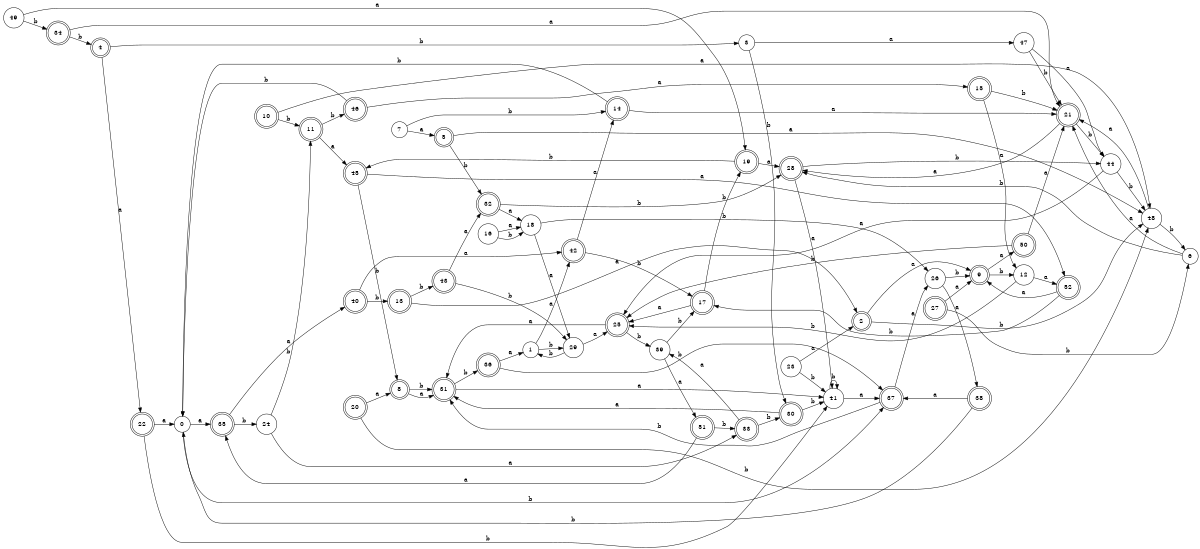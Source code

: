 digraph n43_10 {
__start0 [label="" shape="none"];

rankdir=LR;
size="8,5";

s0 [style="filled", color="black", fillcolor="white" shape="circle", label="0"];
s1 [style="filled", color="black", fillcolor="white" shape="circle", label="1"];
s2 [style="rounded,filled", color="black", fillcolor="white" shape="doublecircle", label="2"];
s3 [style="filled", color="black", fillcolor="white" shape="circle", label="3"];
s4 [style="rounded,filled", color="black", fillcolor="white" shape="doublecircle", label="4"];
s5 [style="rounded,filled", color="black", fillcolor="white" shape="doublecircle", label="5"];
s6 [style="filled", color="black", fillcolor="white" shape="circle", label="6"];
s7 [style="filled", color="black", fillcolor="white" shape="circle", label="7"];
s8 [style="rounded,filled", color="black", fillcolor="white" shape="doublecircle", label="8"];
s9 [style="rounded,filled", color="black", fillcolor="white" shape="doublecircle", label="9"];
s10 [style="rounded,filled", color="black", fillcolor="white" shape="doublecircle", label="10"];
s11 [style="rounded,filled", color="black", fillcolor="white" shape="doublecircle", label="11"];
s12 [style="filled", color="black", fillcolor="white" shape="circle", label="12"];
s13 [style="rounded,filled", color="black", fillcolor="white" shape="doublecircle", label="13"];
s14 [style="rounded,filled", color="black", fillcolor="white" shape="doublecircle", label="14"];
s15 [style="rounded,filled", color="black", fillcolor="white" shape="doublecircle", label="15"];
s16 [style="filled", color="black", fillcolor="white" shape="circle", label="16"];
s17 [style="rounded,filled", color="black", fillcolor="white" shape="doublecircle", label="17"];
s18 [style="filled", color="black", fillcolor="white" shape="circle", label="18"];
s19 [style="rounded,filled", color="black", fillcolor="white" shape="doublecircle", label="19"];
s20 [style="rounded,filled", color="black", fillcolor="white" shape="doublecircle", label="20"];
s21 [style="rounded,filled", color="black", fillcolor="white" shape="doublecircle", label="21"];
s22 [style="rounded,filled", color="black", fillcolor="white" shape="doublecircle", label="22"];
s23 [style="filled", color="black", fillcolor="white" shape="circle", label="23"];
s24 [style="filled", color="black", fillcolor="white" shape="circle", label="24"];
s25 [style="rounded,filled", color="black", fillcolor="white" shape="doublecircle", label="25"];
s26 [style="filled", color="black", fillcolor="white" shape="circle", label="26"];
s27 [style="rounded,filled", color="black", fillcolor="white" shape="doublecircle", label="27"];
s28 [style="rounded,filled", color="black", fillcolor="white" shape="doublecircle", label="28"];
s29 [style="filled", color="black", fillcolor="white" shape="circle", label="29"];
s30 [style="rounded,filled", color="black", fillcolor="white" shape="doublecircle", label="30"];
s31 [style="rounded,filled", color="black", fillcolor="white" shape="doublecircle", label="31"];
s32 [style="rounded,filled", color="black", fillcolor="white" shape="doublecircle", label="32"];
s33 [style="rounded,filled", color="black", fillcolor="white" shape="doublecircle", label="33"];
s34 [style="rounded,filled", color="black", fillcolor="white" shape="doublecircle", label="34"];
s35 [style="rounded,filled", color="black", fillcolor="white" shape="doublecircle", label="35"];
s36 [style="rounded,filled", color="black", fillcolor="white" shape="doublecircle", label="36"];
s37 [style="rounded,filled", color="black", fillcolor="white" shape="doublecircle", label="37"];
s38 [style="rounded,filled", color="black", fillcolor="white" shape="doublecircle", label="38"];
s39 [style="filled", color="black", fillcolor="white" shape="circle", label="39"];
s40 [style="rounded,filled", color="black", fillcolor="white" shape="doublecircle", label="40"];
s41 [style="filled", color="black", fillcolor="white" shape="circle", label="41"];
s42 [style="rounded,filled", color="black", fillcolor="white" shape="doublecircle", label="42"];
s43 [style="rounded,filled", color="black", fillcolor="white" shape="doublecircle", label="43"];
s44 [style="filled", color="black", fillcolor="white" shape="circle", label="44"];
s45 [style="rounded,filled", color="black", fillcolor="white" shape="doublecircle", label="45"];
s46 [style="rounded,filled", color="black", fillcolor="white" shape="doublecircle", label="46"];
s47 [style="filled", color="black", fillcolor="white" shape="circle", label="47"];
s48 [style="filled", color="black", fillcolor="white" shape="circle", label="48"];
s49 [style="filled", color="black", fillcolor="white" shape="circle", label="49"];
s50 [style="rounded,filled", color="black", fillcolor="white" shape="doublecircle", label="50"];
s51 [style="rounded,filled", color="black", fillcolor="white" shape="doublecircle", label="51"];
s52 [style="rounded,filled", color="black", fillcolor="white" shape="doublecircle", label="52"];
s0 -> s35 [label="a"];
s0 -> s37 [label="b"];
s1 -> s42 [label="a"];
s1 -> s29 [label="b"];
s2 -> s9 [label="a"];
s2 -> s48 [label="b"];
s3 -> s47 [label="a"];
s3 -> s30 [label="b"];
s4 -> s22 [label="a"];
s4 -> s3 [label="b"];
s5 -> s48 [label="a"];
s5 -> s32 [label="b"];
s6 -> s21 [label="a"];
s6 -> s28 [label="b"];
s7 -> s5 [label="a"];
s7 -> s14 [label="b"];
s8 -> s31 [label="a"];
s8 -> s31 [label="b"];
s9 -> s50 [label="a"];
s9 -> s12 [label="b"];
s10 -> s48 [label="a"];
s10 -> s11 [label="b"];
s11 -> s45 [label="a"];
s11 -> s46 [label="b"];
s12 -> s52 [label="a"];
s12 -> s25 [label="b"];
s13 -> s2 [label="a"];
s13 -> s43 [label="b"];
s14 -> s21 [label="a"];
s14 -> s0 [label="b"];
s15 -> s12 [label="a"];
s15 -> s21 [label="b"];
s16 -> s18 [label="a"];
s16 -> s18 [label="b"];
s17 -> s25 [label="a"];
s17 -> s19 [label="b"];
s18 -> s29 [label="a"];
s18 -> s26 [label="b"];
s19 -> s28 [label="a"];
s19 -> s45 [label="b"];
s20 -> s8 [label="a"];
s20 -> s48 [label="b"];
s21 -> s28 [label="a"];
s21 -> s44 [label="b"];
s22 -> s0 [label="a"];
s22 -> s41 [label="b"];
s23 -> s2 [label="a"];
s23 -> s41 [label="b"];
s24 -> s33 [label="a"];
s24 -> s11 [label="b"];
s25 -> s31 [label="a"];
s25 -> s39 [label="b"];
s26 -> s38 [label="a"];
s26 -> s9 [label="b"];
s27 -> s9 [label="a"];
s27 -> s6 [label="b"];
s28 -> s41 [label="a"];
s28 -> s44 [label="b"];
s29 -> s25 [label="a"];
s29 -> s1 [label="b"];
s30 -> s31 [label="a"];
s30 -> s41 [label="b"];
s31 -> s41 [label="a"];
s31 -> s36 [label="b"];
s32 -> s18 [label="a"];
s32 -> s28 [label="b"];
s33 -> s39 [label="a"];
s33 -> s30 [label="b"];
s34 -> s21 [label="a"];
s34 -> s4 [label="b"];
s35 -> s40 [label="a"];
s35 -> s24 [label="b"];
s36 -> s1 [label="a"];
s36 -> s37 [label="b"];
s37 -> s26 [label="a"];
s37 -> s31 [label="b"];
s38 -> s37 [label="a"];
s38 -> s0 [label="b"];
s39 -> s51 [label="a"];
s39 -> s17 [label="b"];
s40 -> s42 [label="a"];
s40 -> s13 [label="b"];
s41 -> s37 [label="a"];
s41 -> s41 [label="b"];
s42 -> s14 [label="a"];
s42 -> s17 [label="b"];
s43 -> s32 [label="a"];
s43 -> s29 [label="b"];
s44 -> s25 [label="a"];
s44 -> s48 [label="b"];
s45 -> s52 [label="a"];
s45 -> s8 [label="b"];
s46 -> s15 [label="a"];
s46 -> s0 [label="b"];
s47 -> s44 [label="a"];
s47 -> s21 [label="b"];
s48 -> s21 [label="a"];
s48 -> s6 [label="b"];
s49 -> s19 [label="a"];
s49 -> s34 [label="b"];
s50 -> s21 [label="a"];
s50 -> s25 [label="b"];
s51 -> s35 [label="a"];
s51 -> s33 [label="b"];
s52 -> s9 [label="a"];
s52 -> s17 [label="b"];

}